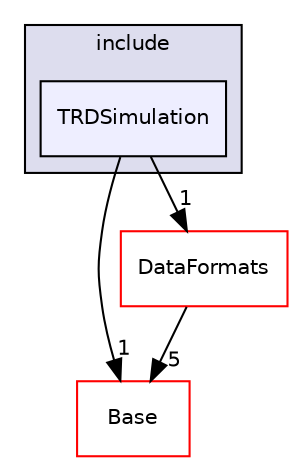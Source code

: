 digraph "/home/travis/build/AliceO2Group/AliceO2/Detectors/TRD/simulation/include/TRDSimulation" {
  bgcolor=transparent;
  compound=true
  node [ fontsize="10", fontname="Helvetica"];
  edge [ labelfontsize="10", labelfontname="Helvetica"];
  subgraph clusterdir_5036081dbf3ad3ea0cfa218a95bb99de {
    graph [ bgcolor="#ddddee", pencolor="black", label="include" fontname="Helvetica", fontsize="10", URL="dir_5036081dbf3ad3ea0cfa218a95bb99de.html"]
  dir_e2912eb33f21a3ee91380f3534cea6a7 [shape=box, label="TRDSimulation", style="filled", fillcolor="#eeeeff", pencolor="black", URL="dir_e2912eb33f21a3ee91380f3534cea6a7.html"];
  }
  dir_37c90836491b695b472bf98d1be8336b [shape=box label="Base" color="red" URL="dir_37c90836491b695b472bf98d1be8336b.html"];
  dir_2171f7ec022c5423887b07c69b2f5b48 [shape=box label="DataFormats" color="red" URL="dir_2171f7ec022c5423887b07c69b2f5b48.html"];
  dir_e2912eb33f21a3ee91380f3534cea6a7->dir_37c90836491b695b472bf98d1be8336b [headlabel="1", labeldistance=1.5 headhref="dir_000097_000057.html"];
  dir_e2912eb33f21a3ee91380f3534cea6a7->dir_2171f7ec022c5423887b07c69b2f5b48 [headlabel="1", labeldistance=1.5 headhref="dir_000097_000032.html"];
  dir_2171f7ec022c5423887b07c69b2f5b48->dir_37c90836491b695b472bf98d1be8336b [headlabel="5", labeldistance=1.5 headhref="dir_000032_000057.html"];
}
